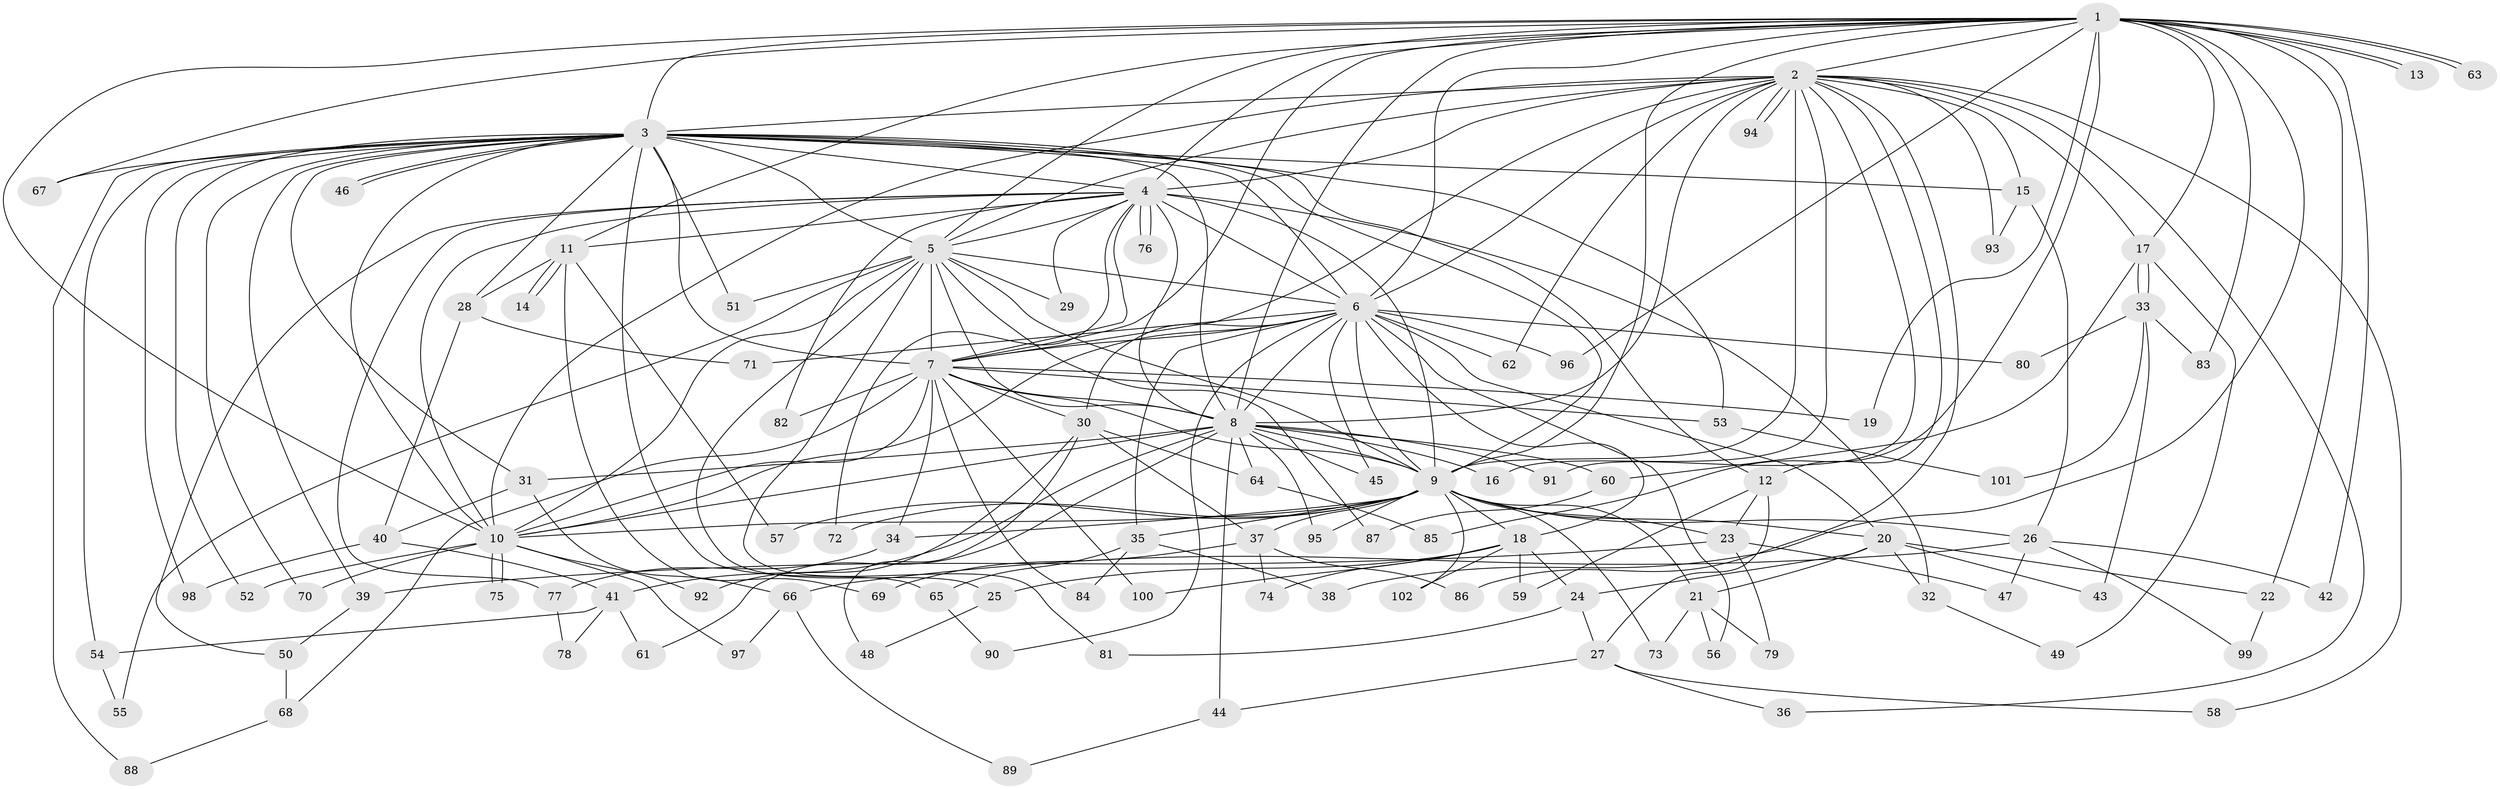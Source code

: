// coarse degree distribution, {2: 0.07317073170731707, 21: 0.024390243902439025, 3: 0.07317073170731707, 8: 0.024390243902439025, 5: 0.14634146341463414, 4: 0.1951219512195122, 13: 0.024390243902439025, 16: 0.07317073170731707, 1: 0.17073170731707318, 6: 0.12195121951219512, 10: 0.024390243902439025, 12: 0.04878048780487805}
// Generated by graph-tools (version 1.1) at 2025/36/03/04/25 23:36:27]
// undirected, 102 vertices, 229 edges
graph export_dot {
  node [color=gray90,style=filled];
  1;
  2;
  3;
  4;
  5;
  6;
  7;
  8;
  9;
  10;
  11;
  12;
  13;
  14;
  15;
  16;
  17;
  18;
  19;
  20;
  21;
  22;
  23;
  24;
  25;
  26;
  27;
  28;
  29;
  30;
  31;
  32;
  33;
  34;
  35;
  36;
  37;
  38;
  39;
  40;
  41;
  42;
  43;
  44;
  45;
  46;
  47;
  48;
  49;
  50;
  51;
  52;
  53;
  54;
  55;
  56;
  57;
  58;
  59;
  60;
  61;
  62;
  63;
  64;
  65;
  66;
  67;
  68;
  69;
  70;
  71;
  72;
  73;
  74;
  75;
  76;
  77;
  78;
  79;
  80;
  81;
  82;
  83;
  84;
  85;
  86;
  87;
  88;
  89;
  90;
  91;
  92;
  93;
  94;
  95;
  96;
  97;
  98;
  99;
  100;
  101;
  102;
  1 -- 2;
  1 -- 3;
  1 -- 4;
  1 -- 5;
  1 -- 6;
  1 -- 7;
  1 -- 8;
  1 -- 9;
  1 -- 10;
  1 -- 11;
  1 -- 13;
  1 -- 13;
  1 -- 17;
  1 -- 19;
  1 -- 22;
  1 -- 38;
  1 -- 42;
  1 -- 63;
  1 -- 63;
  1 -- 67;
  1 -- 83;
  1 -- 85;
  1 -- 96;
  2 -- 3;
  2 -- 4;
  2 -- 5;
  2 -- 6;
  2 -- 7;
  2 -- 8;
  2 -- 9;
  2 -- 10;
  2 -- 12;
  2 -- 15;
  2 -- 16;
  2 -- 17;
  2 -- 36;
  2 -- 58;
  2 -- 62;
  2 -- 86;
  2 -- 91;
  2 -- 93;
  2 -- 94;
  2 -- 94;
  3 -- 4;
  3 -- 5;
  3 -- 6;
  3 -- 7;
  3 -- 8;
  3 -- 9;
  3 -- 10;
  3 -- 12;
  3 -- 15;
  3 -- 28;
  3 -- 31;
  3 -- 39;
  3 -- 46;
  3 -- 46;
  3 -- 51;
  3 -- 52;
  3 -- 53;
  3 -- 54;
  3 -- 65;
  3 -- 67;
  3 -- 70;
  3 -- 88;
  3 -- 98;
  4 -- 5;
  4 -- 6;
  4 -- 7;
  4 -- 8;
  4 -- 9;
  4 -- 10;
  4 -- 11;
  4 -- 29;
  4 -- 32;
  4 -- 50;
  4 -- 72;
  4 -- 76;
  4 -- 76;
  4 -- 77;
  4 -- 82;
  5 -- 6;
  5 -- 7;
  5 -- 8;
  5 -- 9;
  5 -- 10;
  5 -- 25;
  5 -- 29;
  5 -- 51;
  5 -- 55;
  5 -- 81;
  5 -- 87;
  6 -- 7;
  6 -- 8;
  6 -- 9;
  6 -- 10;
  6 -- 18;
  6 -- 20;
  6 -- 30;
  6 -- 35;
  6 -- 45;
  6 -- 56;
  6 -- 62;
  6 -- 71;
  6 -- 80;
  6 -- 90;
  6 -- 96;
  7 -- 8;
  7 -- 9;
  7 -- 10;
  7 -- 19;
  7 -- 30;
  7 -- 34;
  7 -- 53;
  7 -- 68;
  7 -- 82;
  7 -- 84;
  7 -- 100;
  8 -- 9;
  8 -- 10;
  8 -- 16;
  8 -- 31;
  8 -- 41;
  8 -- 44;
  8 -- 45;
  8 -- 60;
  8 -- 61;
  8 -- 64;
  8 -- 91;
  8 -- 95;
  9 -- 10;
  9 -- 18;
  9 -- 20;
  9 -- 21;
  9 -- 23;
  9 -- 26;
  9 -- 34;
  9 -- 35;
  9 -- 37;
  9 -- 57;
  9 -- 72;
  9 -- 73;
  9 -- 95;
  9 -- 102;
  10 -- 52;
  10 -- 70;
  10 -- 75;
  10 -- 75;
  10 -- 92;
  10 -- 97;
  11 -- 14;
  11 -- 14;
  11 -- 28;
  11 -- 57;
  11 -- 69;
  12 -- 23;
  12 -- 27;
  12 -- 59;
  15 -- 26;
  15 -- 93;
  17 -- 33;
  17 -- 33;
  17 -- 49;
  17 -- 60;
  18 -- 24;
  18 -- 25;
  18 -- 59;
  18 -- 74;
  18 -- 100;
  18 -- 102;
  20 -- 21;
  20 -- 22;
  20 -- 24;
  20 -- 32;
  20 -- 43;
  21 -- 56;
  21 -- 73;
  21 -- 79;
  22 -- 99;
  23 -- 39;
  23 -- 47;
  23 -- 79;
  24 -- 27;
  24 -- 81;
  25 -- 48;
  26 -- 42;
  26 -- 47;
  26 -- 66;
  26 -- 99;
  27 -- 36;
  27 -- 44;
  27 -- 58;
  28 -- 40;
  28 -- 71;
  30 -- 37;
  30 -- 48;
  30 -- 64;
  30 -- 92;
  31 -- 40;
  31 -- 66;
  32 -- 49;
  33 -- 43;
  33 -- 80;
  33 -- 83;
  33 -- 101;
  34 -- 77;
  35 -- 38;
  35 -- 65;
  35 -- 84;
  37 -- 69;
  37 -- 74;
  37 -- 86;
  39 -- 50;
  40 -- 41;
  40 -- 98;
  41 -- 54;
  41 -- 61;
  41 -- 78;
  44 -- 89;
  50 -- 68;
  53 -- 101;
  54 -- 55;
  60 -- 87;
  64 -- 85;
  65 -- 90;
  66 -- 89;
  66 -- 97;
  68 -- 88;
  77 -- 78;
}
